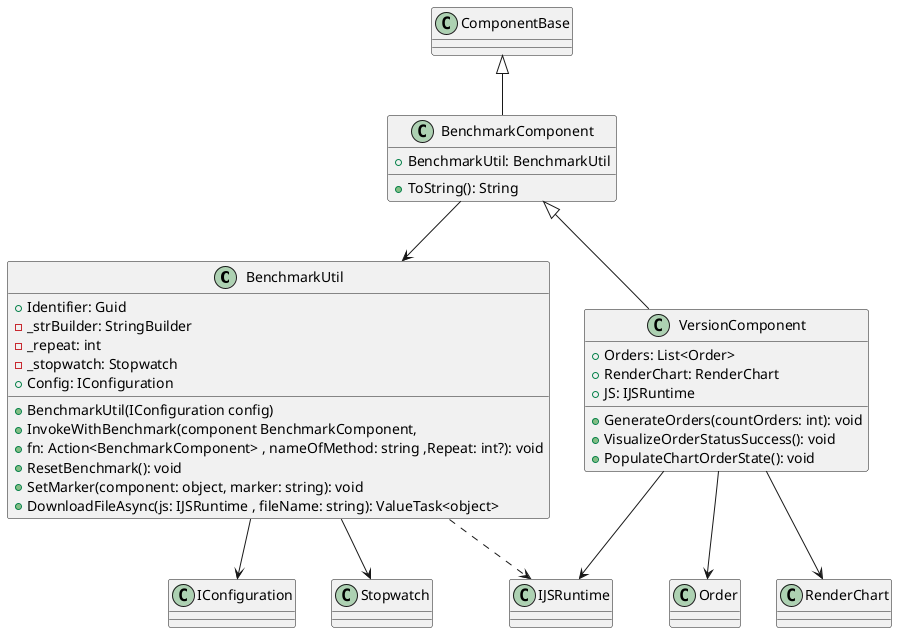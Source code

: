 @startuml

class BenchmarkUtil {
    + Identifier: Guid
    - _strBuilder: StringBuilder
    - _repeat: int
    - _stopwatch: Stopwatch
    + Config: IConfiguration
    + BenchmarkUtil(IConfiguration config)
    + InvokeWithBenchmark(component BenchmarkComponent, 
    + fn: Action<BenchmarkComponent> , nameOfMethod: string ,Repeat: int?): void
    + ResetBenchmark(): void
    + SetMarker(component: object, marker: string): void
    + DownloadFileAsync(js: IJSRuntime , fileName: string): ValueTask<object>
}

class BenchmarkComponent extends ComponentBase {
    + BenchmarkUtil: BenchmarkUtil
    + ToString(): String
}

class VersionComponent {
    + Orders: List<Order>
    + RenderChart: RenderChart
    + JS: IJSRuntime
    + GenerateOrders(countOrders: int): void
    + VisualizeOrderStatusSuccess(): void
    + PopulateChartOrderState(): void
}

BenchmarkUtil --> IConfiguration
BenchmarkUtil --> Stopwatch
BenchmarkUtil ..> IJSRuntime
BenchmarkComponent --> BenchmarkUtil
BenchmarkComponent <|-- VersionComponent
VersionComponent --> Order
VersionComponent --> RenderChart
VersionComponent --> IJSRuntime

@enduml
